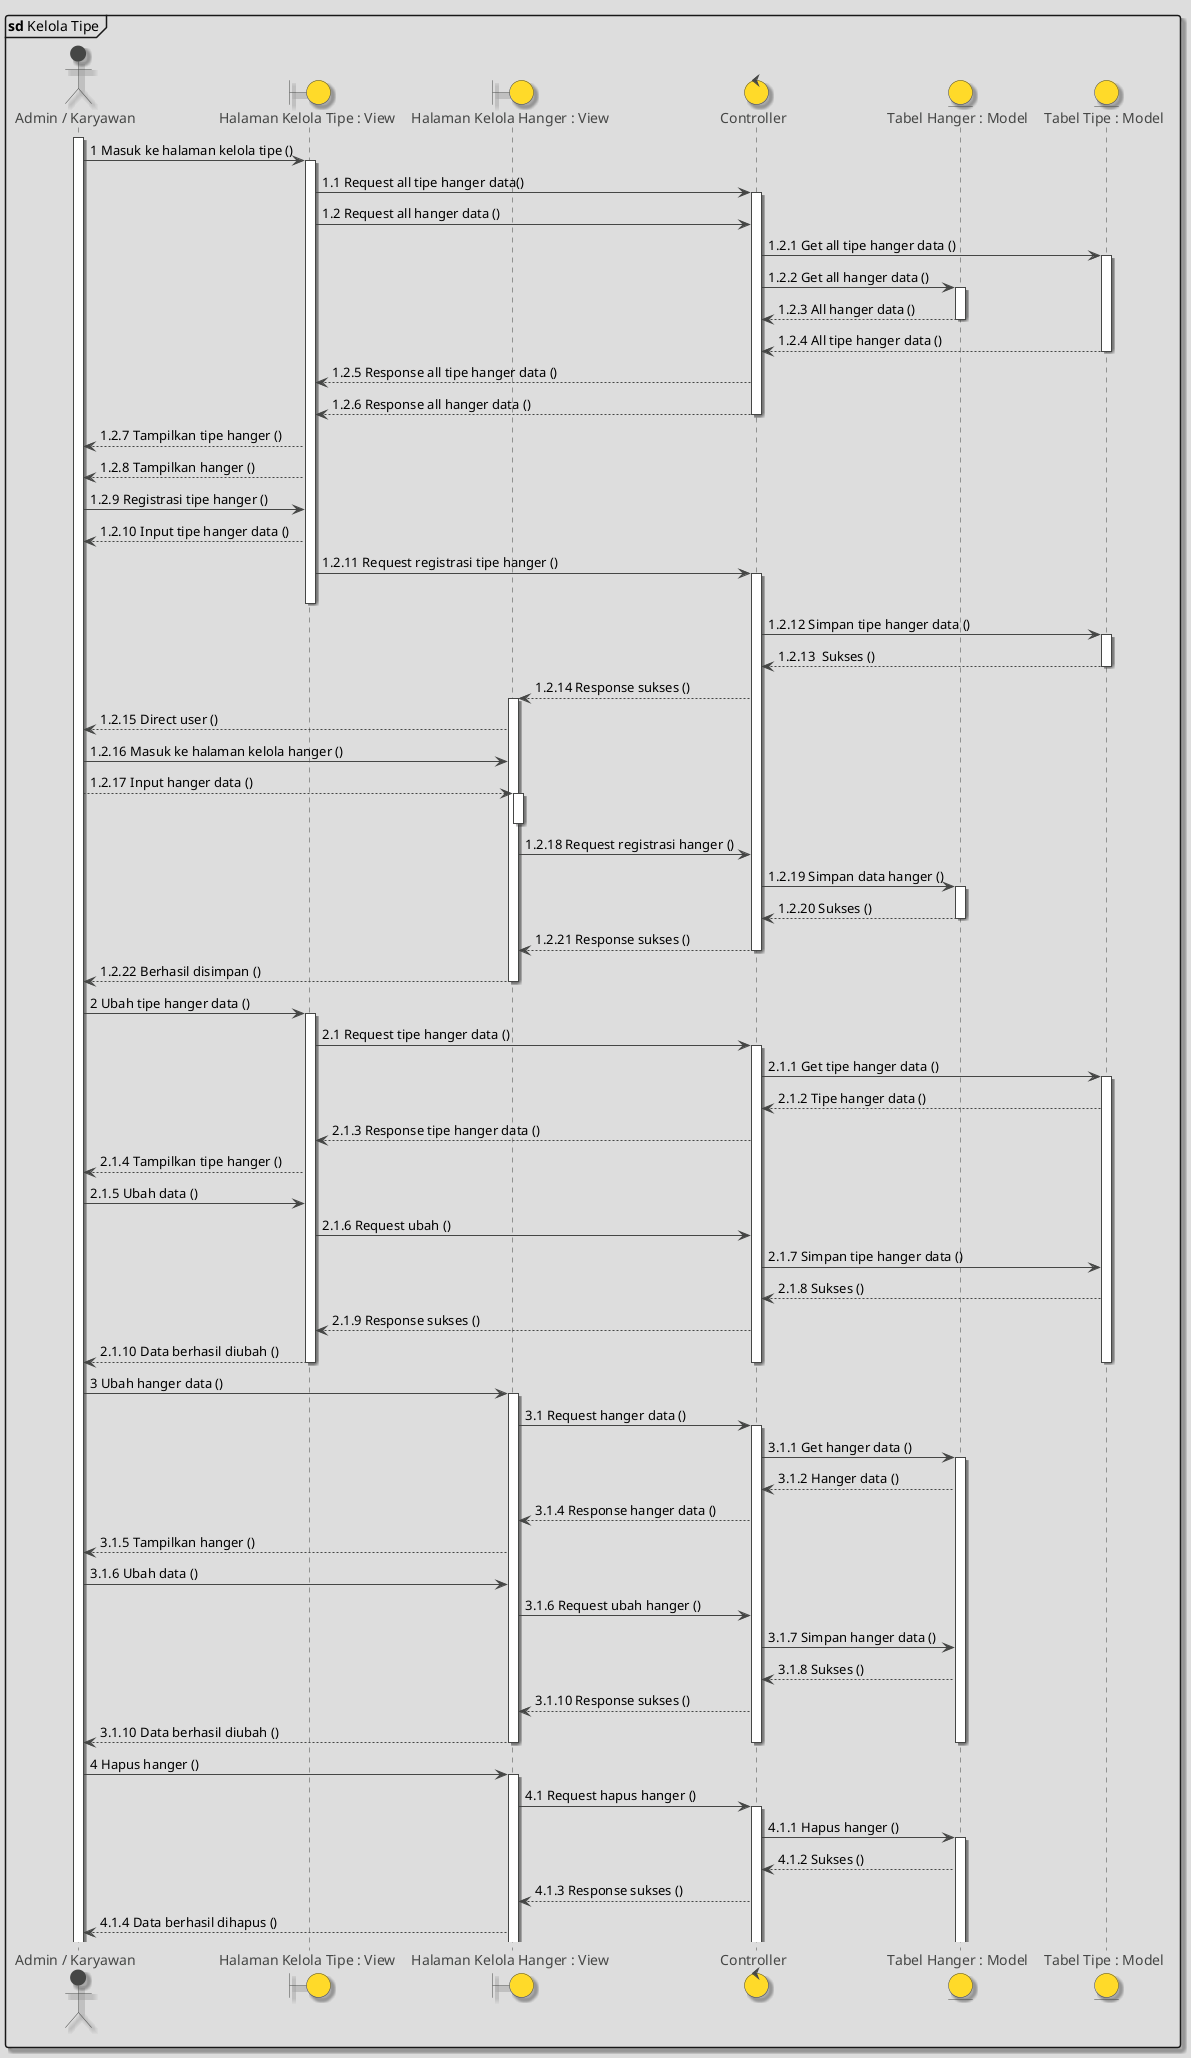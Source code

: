 @startuml

!theme toy
skinparam shadowing true
mainframe **sd** Kelola Tipe

actor "Admin / Karyawan" as user
boundary "Halaman Kelola Tipe : View" as kelolaTipe
boundary "Halaman Ubah Tipe : View" as kelolaTipe
boundary "Halaman Kelola Hanger : View" as kelolaHanger
control Controller as controller
entity "Tabel Hanger : Model" as tabelHanger
entity "Tabel Tipe : Model" as tabelTipe

activate user
user -> kelolaTipe ++ : 1 Masuk ke halaman kelola tipe ()
kelolaTipe -> controller ++ : 1.1 Request all tipe hanger data()
kelolaTipe -> controller  : 1.2 Request all hanger data ()
controller -> tabelTipe ++ : 1.2.1 Get all tipe hanger data ()
controller -> tabelHanger ++ : 1.2.2 Get all hanger data ()

return 1.2.3 All hanger data ()
return 1.2.4 All tipe hanger data ()
controller --> kelolaTipe : 1.2.5 Response all tipe hanger data ()
controller --> kelolaTipe : 1.2.6 Response all hanger data ()
deactivate controller
kelolaTipe --> user : 1.2.7 Tampilkan tipe hanger ()
kelolaTipe --> user : 1.2.8 Tampilkan hanger ()


user -> kelolaTipe : 1.2.9 Registrasi tipe hanger ()
kelolaTipe --> user : 1.2.10 Input tipe hanger data ()
kelolaTipe -> controller ++ : 1.2.11 Request registrasi tipe hanger ()
deactivate kelolaTipe
controller -> tabelTipe ++ : 1.2.12 Simpan tipe hanger data ()
tabelTipe --> controller : 1.2.13  Sukses ()
deactivate tabelTipe
controller --> kelolaHanger ++ : 1.2.14 Response sukses ()
kelolaHanger --> user : 1.2.15 Direct user ()
user -> kelolaHanger : 1.2.16 Masuk ke halaman kelola hanger ()
user --> kelolaHanger ++ : 1.2.17 Input hanger data ()
deactivate kelolaHanger
kelolaHanger -> controller : 1.2.18 Request registrasi hanger ()
controller -> tabelHanger ++ : 1.2.19 Simpan data hanger ()
tabelHanger --> controller : 1.2.20 Sukses ()
deactivate tabelHanger
controller --> kelolaHanger : 1.2.21 Response sukses ()
deactivate controller
kelolaHanger --> user : 1.2.22 Berhasil disimpan ()
deactivate kelolaHanger

user -> kelolaTipe ++ : 2 Ubah tipe hanger data ()
kelolaTipe -> controller ++ : 2.1 Request tipe hanger data ()
controller -> tabelTipe ++ : 2.1.1 Get tipe hanger data ()
tabelTipe --> controller : 2.1.2 Tipe hanger data ()
controller --> kelolaTipe : 2.1.3 Response tipe hanger data ()
kelolaTipe --> user : 2.1.4 Tampilkan tipe hanger ()
user -> kelolaTipe : 2.1.5 Ubah data ()
kelolaTipe -> controller : 2.1.6 Request ubah ()
controller -> tabelTipe  : 2.1.7 Simpan tipe hanger data ()
tabelTipe --> controller : 2.1.8 Sukses ()
controller --> kelolaTipe : 2.1.9 Response sukses ()
kelolaTipe --> user : 2.1.10 Data berhasil diubah ()
deactivate kelolaTipe
deactivate controller
deactivate tabelTipe

user -> kelolaHanger ++ : 3 Ubah hanger data ()
kelolaHanger -> controller ++ : 3.1 Request hanger data ()
controller -> tabelHanger ++ : 3.1.1 Get hanger data ()
tabelHanger --> controller : 3.1.2 Hanger data ()
controller --> kelolaHanger : 3.1.4 Response hanger data ()
kelolaHanger --> user : 3.1.5 Tampilkan hanger ()
user -> kelolaHanger : 3.1.6 Ubah data ()
kelolaHanger -> controller : 3.1.6 Request ubah hanger ()
controller -> tabelHanger : 3.1.7 Simpan hanger data ()
tabelHanger --> controller : 3.1.8 Sukses ()
controller --> kelolaHanger : 3.1.10 Response sukses ()
kelolaHanger --> user : 3.1.10 Data berhasil diubah ()
deactivate kelolaHanger
deactivate controller
deactivate tabelHanger

user -> kelolaHanger ++ : 4 Hapus hanger ()
kelolaHanger -> controller ++ : 4.1 Request hapus hanger ()
controller -> tabelHanger ++ : 4.1.1 Hapus hanger ()
tabelHanger --> controller : 4.1.2 Sukses ()
controller --> kelolaHanger : 4.1.3 Response sukses ()
kelolaHanger --> user : 4.1.4 Data berhasil dihapus ()

@enduml
